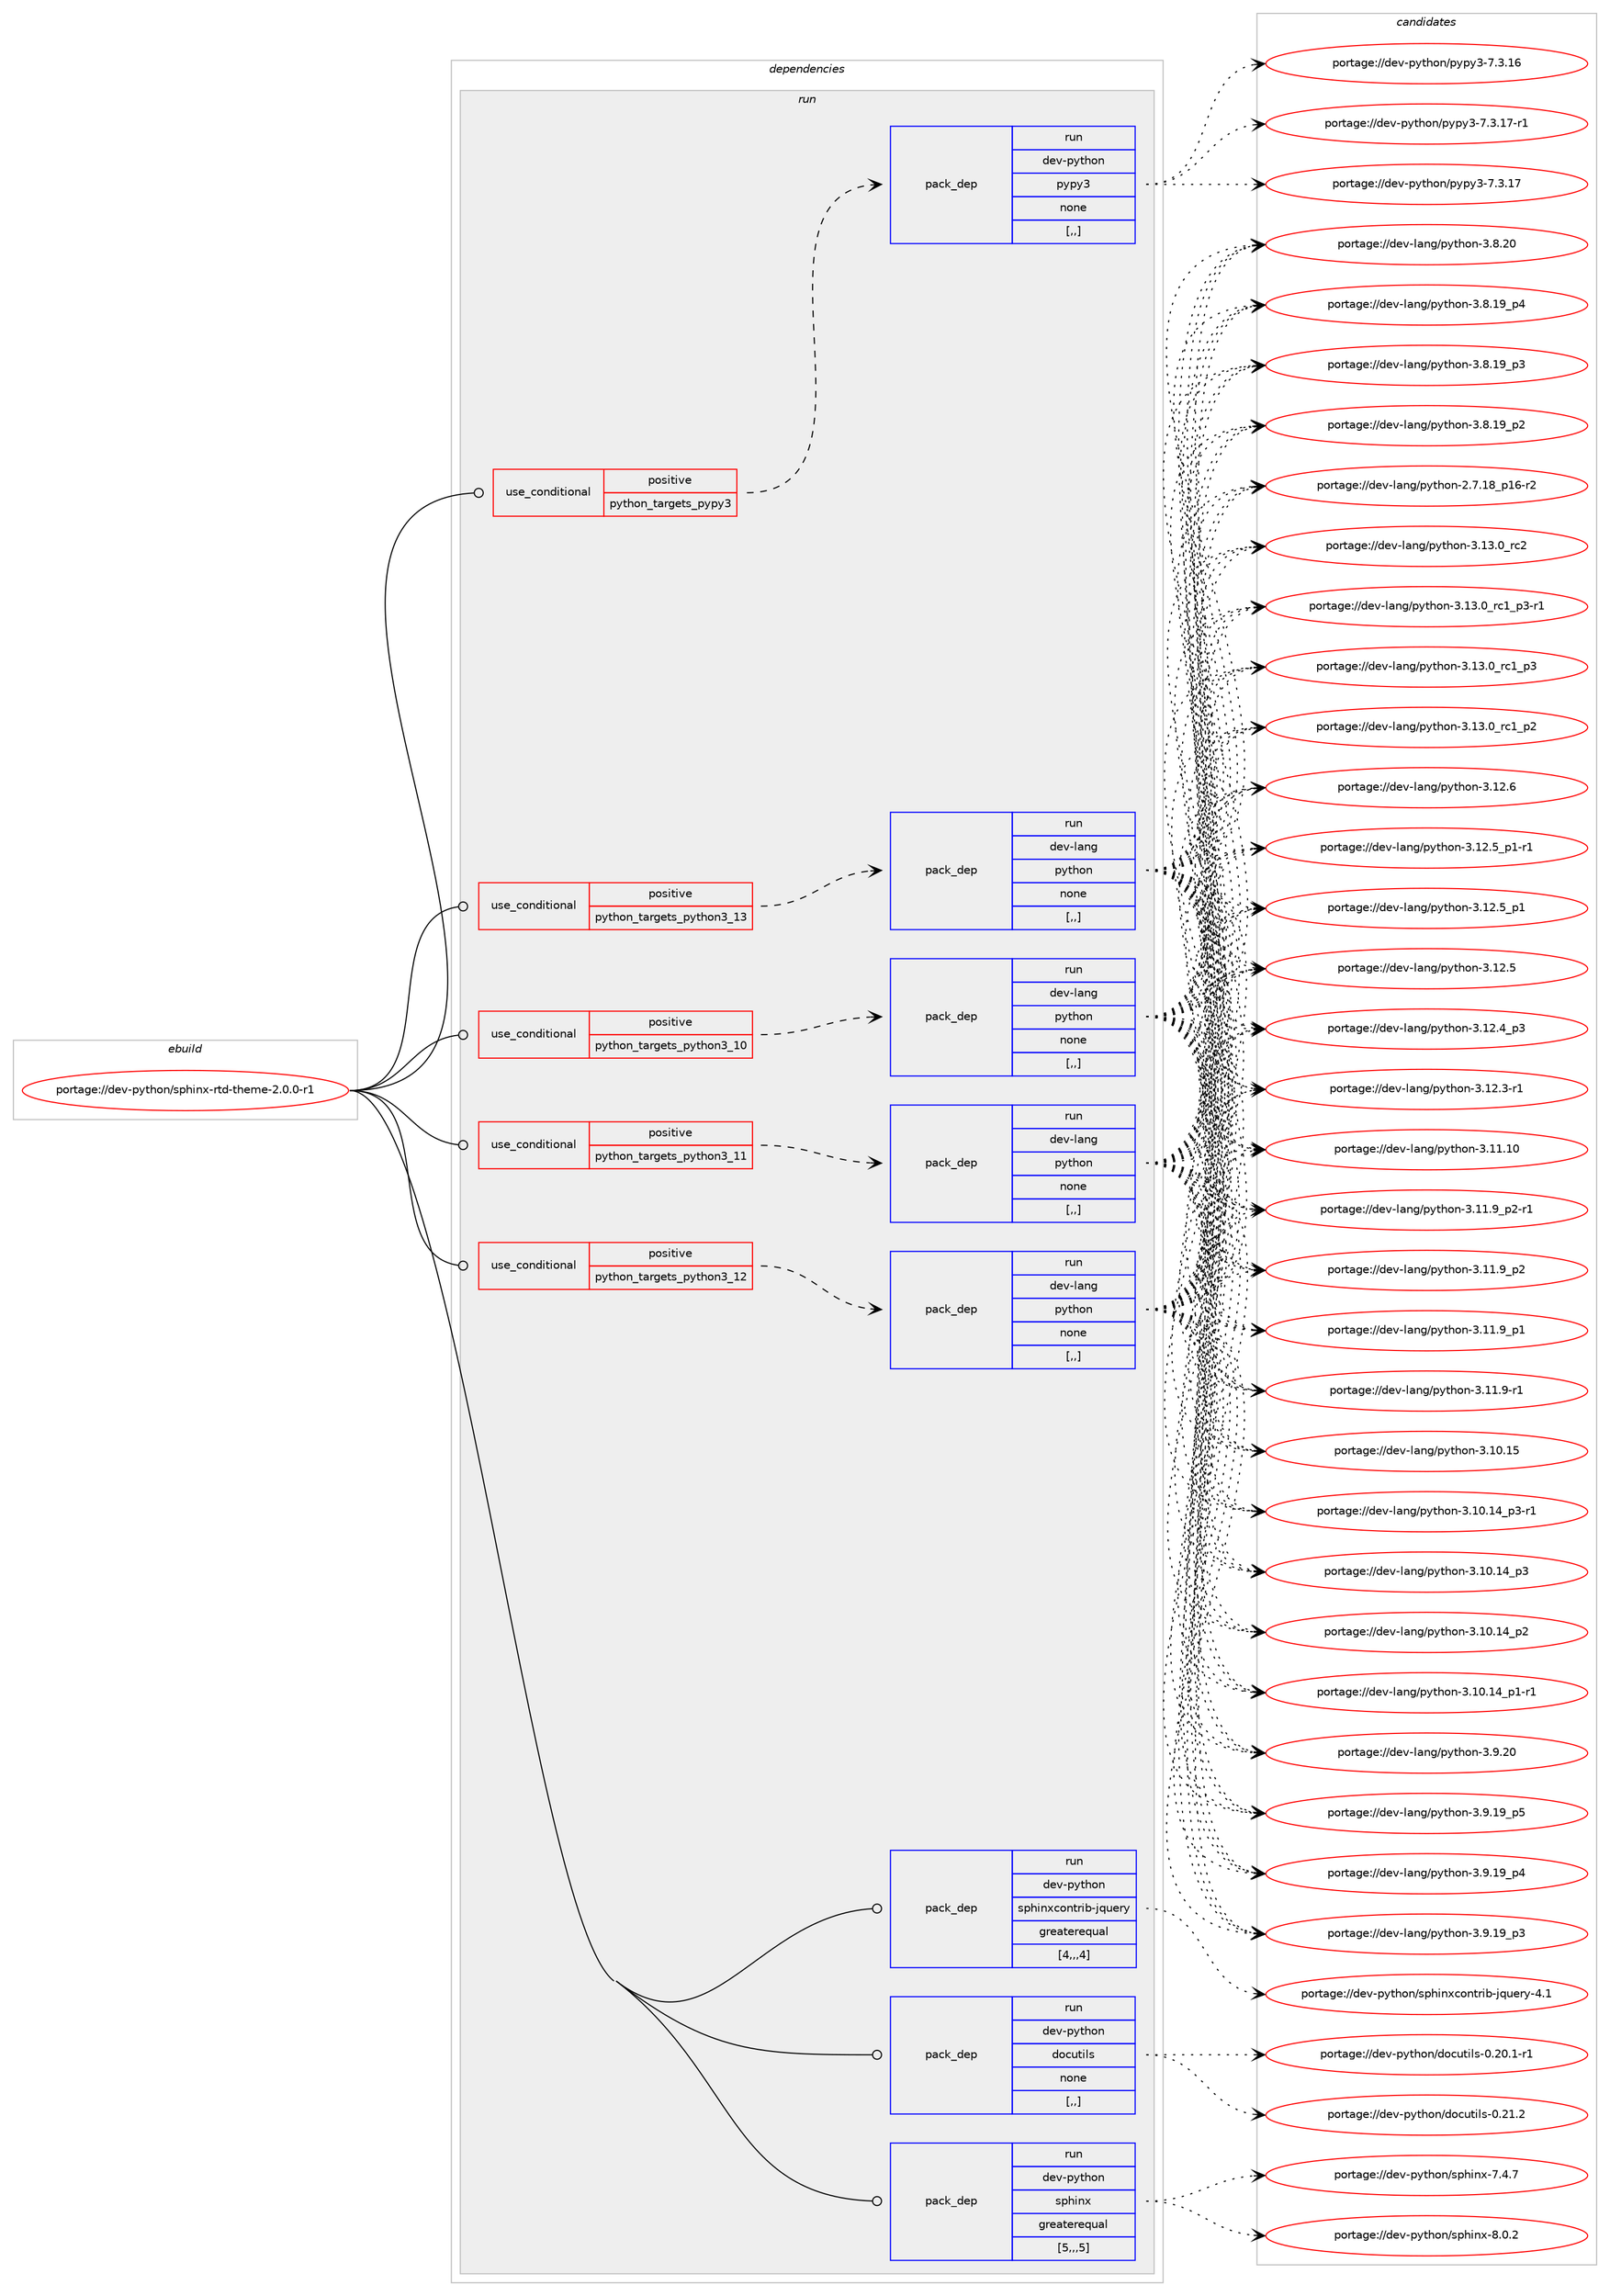 digraph prolog {

# *************
# Graph options
# *************

newrank=true;
concentrate=true;
compound=true;
graph [rankdir=LR,fontname=Helvetica,fontsize=10,ranksep=1.5];#, ranksep=2.5, nodesep=0.2];
edge  [arrowhead=vee];
node  [fontname=Helvetica,fontsize=10];

# **********
# The ebuild
# **********

subgraph cluster_leftcol {
color=gray;
label=<<i>ebuild</i>>;
id [label="portage://dev-python/sphinx-rtd-theme-2.0.0-r1", color=red, width=4, href="../dev-python/sphinx-rtd-theme-2.0.0-r1.svg"];
}

# ****************
# The dependencies
# ****************

subgraph cluster_midcol {
color=gray;
label=<<i>dependencies</i>>;
subgraph cluster_compile {
fillcolor="#eeeeee";
style=filled;
label=<<i>compile</i>>;
}
subgraph cluster_compileandrun {
fillcolor="#eeeeee";
style=filled;
label=<<i>compile and run</i>>;
}
subgraph cluster_run {
fillcolor="#eeeeee";
style=filled;
label=<<i>run</i>>;
subgraph cond170511 {
dependency659347 [label=<<TABLE BORDER="0" CELLBORDER="1" CELLSPACING="0" CELLPADDING="4"><TR><TD ROWSPAN="3" CELLPADDING="10">use_conditional</TD></TR><TR><TD>positive</TD></TR><TR><TD>python_targets_pypy3</TD></TR></TABLE>>, shape=none, color=red];
subgraph pack483974 {
dependency659348 [label=<<TABLE BORDER="0" CELLBORDER="1" CELLSPACING="0" CELLPADDING="4" WIDTH="220"><TR><TD ROWSPAN="6" CELLPADDING="30">pack_dep</TD></TR><TR><TD WIDTH="110">run</TD></TR><TR><TD>dev-python</TD></TR><TR><TD>pypy3</TD></TR><TR><TD>none</TD></TR><TR><TD>[,,]</TD></TR></TABLE>>, shape=none, color=blue];
}
dependency659347:e -> dependency659348:w [weight=20,style="dashed",arrowhead="vee"];
}
id:e -> dependency659347:w [weight=20,style="solid",arrowhead="odot"];
subgraph cond170512 {
dependency659349 [label=<<TABLE BORDER="0" CELLBORDER="1" CELLSPACING="0" CELLPADDING="4"><TR><TD ROWSPAN="3" CELLPADDING="10">use_conditional</TD></TR><TR><TD>positive</TD></TR><TR><TD>python_targets_python3_10</TD></TR></TABLE>>, shape=none, color=red];
subgraph pack483975 {
dependency659350 [label=<<TABLE BORDER="0" CELLBORDER="1" CELLSPACING="0" CELLPADDING="4" WIDTH="220"><TR><TD ROWSPAN="6" CELLPADDING="30">pack_dep</TD></TR><TR><TD WIDTH="110">run</TD></TR><TR><TD>dev-lang</TD></TR><TR><TD>python</TD></TR><TR><TD>none</TD></TR><TR><TD>[,,]</TD></TR></TABLE>>, shape=none, color=blue];
}
dependency659349:e -> dependency659350:w [weight=20,style="dashed",arrowhead="vee"];
}
id:e -> dependency659349:w [weight=20,style="solid",arrowhead="odot"];
subgraph cond170513 {
dependency659351 [label=<<TABLE BORDER="0" CELLBORDER="1" CELLSPACING="0" CELLPADDING="4"><TR><TD ROWSPAN="3" CELLPADDING="10">use_conditional</TD></TR><TR><TD>positive</TD></TR><TR><TD>python_targets_python3_11</TD></TR></TABLE>>, shape=none, color=red];
subgraph pack483976 {
dependency659352 [label=<<TABLE BORDER="0" CELLBORDER="1" CELLSPACING="0" CELLPADDING="4" WIDTH="220"><TR><TD ROWSPAN="6" CELLPADDING="30">pack_dep</TD></TR><TR><TD WIDTH="110">run</TD></TR><TR><TD>dev-lang</TD></TR><TR><TD>python</TD></TR><TR><TD>none</TD></TR><TR><TD>[,,]</TD></TR></TABLE>>, shape=none, color=blue];
}
dependency659351:e -> dependency659352:w [weight=20,style="dashed",arrowhead="vee"];
}
id:e -> dependency659351:w [weight=20,style="solid",arrowhead="odot"];
subgraph cond170514 {
dependency659353 [label=<<TABLE BORDER="0" CELLBORDER="1" CELLSPACING="0" CELLPADDING="4"><TR><TD ROWSPAN="3" CELLPADDING="10">use_conditional</TD></TR><TR><TD>positive</TD></TR><TR><TD>python_targets_python3_12</TD></TR></TABLE>>, shape=none, color=red];
subgraph pack483977 {
dependency659354 [label=<<TABLE BORDER="0" CELLBORDER="1" CELLSPACING="0" CELLPADDING="4" WIDTH="220"><TR><TD ROWSPAN="6" CELLPADDING="30">pack_dep</TD></TR><TR><TD WIDTH="110">run</TD></TR><TR><TD>dev-lang</TD></TR><TR><TD>python</TD></TR><TR><TD>none</TD></TR><TR><TD>[,,]</TD></TR></TABLE>>, shape=none, color=blue];
}
dependency659353:e -> dependency659354:w [weight=20,style="dashed",arrowhead="vee"];
}
id:e -> dependency659353:w [weight=20,style="solid",arrowhead="odot"];
subgraph cond170515 {
dependency659355 [label=<<TABLE BORDER="0" CELLBORDER="1" CELLSPACING="0" CELLPADDING="4"><TR><TD ROWSPAN="3" CELLPADDING="10">use_conditional</TD></TR><TR><TD>positive</TD></TR><TR><TD>python_targets_python3_13</TD></TR></TABLE>>, shape=none, color=red];
subgraph pack483978 {
dependency659356 [label=<<TABLE BORDER="0" CELLBORDER="1" CELLSPACING="0" CELLPADDING="4" WIDTH="220"><TR><TD ROWSPAN="6" CELLPADDING="30">pack_dep</TD></TR><TR><TD WIDTH="110">run</TD></TR><TR><TD>dev-lang</TD></TR><TR><TD>python</TD></TR><TR><TD>none</TD></TR><TR><TD>[,,]</TD></TR></TABLE>>, shape=none, color=blue];
}
dependency659355:e -> dependency659356:w [weight=20,style="dashed",arrowhead="vee"];
}
id:e -> dependency659355:w [weight=20,style="solid",arrowhead="odot"];
subgraph pack483979 {
dependency659357 [label=<<TABLE BORDER="0" CELLBORDER="1" CELLSPACING="0" CELLPADDING="4" WIDTH="220"><TR><TD ROWSPAN="6" CELLPADDING="30">pack_dep</TD></TR><TR><TD WIDTH="110">run</TD></TR><TR><TD>dev-python</TD></TR><TR><TD>docutils</TD></TR><TR><TD>none</TD></TR><TR><TD>[,,]</TD></TR></TABLE>>, shape=none, color=blue];
}
id:e -> dependency659357:w [weight=20,style="solid",arrowhead="odot"];
subgraph pack483980 {
dependency659358 [label=<<TABLE BORDER="0" CELLBORDER="1" CELLSPACING="0" CELLPADDING="4" WIDTH="220"><TR><TD ROWSPAN="6" CELLPADDING="30">pack_dep</TD></TR><TR><TD WIDTH="110">run</TD></TR><TR><TD>dev-python</TD></TR><TR><TD>sphinx</TD></TR><TR><TD>greaterequal</TD></TR><TR><TD>[5,,,5]</TD></TR></TABLE>>, shape=none, color=blue];
}
id:e -> dependency659358:w [weight=20,style="solid",arrowhead="odot"];
subgraph pack483981 {
dependency659359 [label=<<TABLE BORDER="0" CELLBORDER="1" CELLSPACING="0" CELLPADDING="4" WIDTH="220"><TR><TD ROWSPAN="6" CELLPADDING="30">pack_dep</TD></TR><TR><TD WIDTH="110">run</TD></TR><TR><TD>dev-python</TD></TR><TR><TD>sphinxcontrib-jquery</TD></TR><TR><TD>greaterequal</TD></TR><TR><TD>[4,,,4]</TD></TR></TABLE>>, shape=none, color=blue];
}
id:e -> dependency659359:w [weight=20,style="solid",arrowhead="odot"];
}
}

# **************
# The candidates
# **************

subgraph cluster_choices {
rank=same;
color=gray;
label=<<i>candidates</i>>;

subgraph choice483974 {
color=black;
nodesep=1;
choice100101118451121211161041111104711212111212151455546514649554511449 [label="portage://dev-python/pypy3-7.3.17-r1", color=red, width=4,href="../dev-python/pypy3-7.3.17-r1.svg"];
choice10010111845112121116104111110471121211121215145554651464955 [label="portage://dev-python/pypy3-7.3.17", color=red, width=4,href="../dev-python/pypy3-7.3.17.svg"];
choice10010111845112121116104111110471121211121215145554651464954 [label="portage://dev-python/pypy3-7.3.16", color=red, width=4,href="../dev-python/pypy3-7.3.16.svg"];
dependency659348:e -> choice100101118451121211161041111104711212111212151455546514649554511449:w [style=dotted,weight="100"];
dependency659348:e -> choice10010111845112121116104111110471121211121215145554651464955:w [style=dotted,weight="100"];
dependency659348:e -> choice10010111845112121116104111110471121211121215145554651464954:w [style=dotted,weight="100"];
}
subgraph choice483975 {
color=black;
nodesep=1;
choice10010111845108971101034711212111610411111045514649514648951149950 [label="portage://dev-lang/python-3.13.0_rc2", color=red, width=4,href="../dev-lang/python-3.13.0_rc2.svg"];
choice1001011184510897110103471121211161041111104551464951464895114994995112514511449 [label="portage://dev-lang/python-3.13.0_rc1_p3-r1", color=red, width=4,href="../dev-lang/python-3.13.0_rc1_p3-r1.svg"];
choice100101118451089711010347112121116104111110455146495146489511499499511251 [label="portage://dev-lang/python-3.13.0_rc1_p3", color=red, width=4,href="../dev-lang/python-3.13.0_rc1_p3.svg"];
choice100101118451089711010347112121116104111110455146495146489511499499511250 [label="portage://dev-lang/python-3.13.0_rc1_p2", color=red, width=4,href="../dev-lang/python-3.13.0_rc1_p2.svg"];
choice10010111845108971101034711212111610411111045514649504654 [label="portage://dev-lang/python-3.12.6", color=red, width=4,href="../dev-lang/python-3.12.6.svg"];
choice1001011184510897110103471121211161041111104551464950465395112494511449 [label="portage://dev-lang/python-3.12.5_p1-r1", color=red, width=4,href="../dev-lang/python-3.12.5_p1-r1.svg"];
choice100101118451089711010347112121116104111110455146495046539511249 [label="portage://dev-lang/python-3.12.5_p1", color=red, width=4,href="../dev-lang/python-3.12.5_p1.svg"];
choice10010111845108971101034711212111610411111045514649504653 [label="portage://dev-lang/python-3.12.5", color=red, width=4,href="../dev-lang/python-3.12.5.svg"];
choice100101118451089711010347112121116104111110455146495046529511251 [label="portage://dev-lang/python-3.12.4_p3", color=red, width=4,href="../dev-lang/python-3.12.4_p3.svg"];
choice100101118451089711010347112121116104111110455146495046514511449 [label="portage://dev-lang/python-3.12.3-r1", color=red, width=4,href="../dev-lang/python-3.12.3-r1.svg"];
choice1001011184510897110103471121211161041111104551464949464948 [label="portage://dev-lang/python-3.11.10", color=red, width=4,href="../dev-lang/python-3.11.10.svg"];
choice1001011184510897110103471121211161041111104551464949465795112504511449 [label="portage://dev-lang/python-3.11.9_p2-r1", color=red, width=4,href="../dev-lang/python-3.11.9_p2-r1.svg"];
choice100101118451089711010347112121116104111110455146494946579511250 [label="portage://dev-lang/python-3.11.9_p2", color=red, width=4,href="../dev-lang/python-3.11.9_p2.svg"];
choice100101118451089711010347112121116104111110455146494946579511249 [label="portage://dev-lang/python-3.11.9_p1", color=red, width=4,href="../dev-lang/python-3.11.9_p1.svg"];
choice100101118451089711010347112121116104111110455146494946574511449 [label="portage://dev-lang/python-3.11.9-r1", color=red, width=4,href="../dev-lang/python-3.11.9-r1.svg"];
choice1001011184510897110103471121211161041111104551464948464953 [label="portage://dev-lang/python-3.10.15", color=red, width=4,href="../dev-lang/python-3.10.15.svg"];
choice100101118451089711010347112121116104111110455146494846495295112514511449 [label="portage://dev-lang/python-3.10.14_p3-r1", color=red, width=4,href="../dev-lang/python-3.10.14_p3-r1.svg"];
choice10010111845108971101034711212111610411111045514649484649529511251 [label="portage://dev-lang/python-3.10.14_p3", color=red, width=4,href="../dev-lang/python-3.10.14_p3.svg"];
choice10010111845108971101034711212111610411111045514649484649529511250 [label="portage://dev-lang/python-3.10.14_p2", color=red, width=4,href="../dev-lang/python-3.10.14_p2.svg"];
choice100101118451089711010347112121116104111110455146494846495295112494511449 [label="portage://dev-lang/python-3.10.14_p1-r1", color=red, width=4,href="../dev-lang/python-3.10.14_p1-r1.svg"];
choice10010111845108971101034711212111610411111045514657465048 [label="portage://dev-lang/python-3.9.20", color=red, width=4,href="../dev-lang/python-3.9.20.svg"];
choice100101118451089711010347112121116104111110455146574649579511253 [label="portage://dev-lang/python-3.9.19_p5", color=red, width=4,href="../dev-lang/python-3.9.19_p5.svg"];
choice100101118451089711010347112121116104111110455146574649579511252 [label="portage://dev-lang/python-3.9.19_p4", color=red, width=4,href="../dev-lang/python-3.9.19_p4.svg"];
choice100101118451089711010347112121116104111110455146574649579511251 [label="portage://dev-lang/python-3.9.19_p3", color=red, width=4,href="../dev-lang/python-3.9.19_p3.svg"];
choice10010111845108971101034711212111610411111045514656465048 [label="portage://dev-lang/python-3.8.20", color=red, width=4,href="../dev-lang/python-3.8.20.svg"];
choice100101118451089711010347112121116104111110455146564649579511252 [label="portage://dev-lang/python-3.8.19_p4", color=red, width=4,href="../dev-lang/python-3.8.19_p4.svg"];
choice100101118451089711010347112121116104111110455146564649579511251 [label="portage://dev-lang/python-3.8.19_p3", color=red, width=4,href="../dev-lang/python-3.8.19_p3.svg"];
choice100101118451089711010347112121116104111110455146564649579511250 [label="portage://dev-lang/python-3.8.19_p2", color=red, width=4,href="../dev-lang/python-3.8.19_p2.svg"];
choice100101118451089711010347112121116104111110455046554649569511249544511450 [label="portage://dev-lang/python-2.7.18_p16-r2", color=red, width=4,href="../dev-lang/python-2.7.18_p16-r2.svg"];
dependency659350:e -> choice10010111845108971101034711212111610411111045514649514648951149950:w [style=dotted,weight="100"];
dependency659350:e -> choice1001011184510897110103471121211161041111104551464951464895114994995112514511449:w [style=dotted,weight="100"];
dependency659350:e -> choice100101118451089711010347112121116104111110455146495146489511499499511251:w [style=dotted,weight="100"];
dependency659350:e -> choice100101118451089711010347112121116104111110455146495146489511499499511250:w [style=dotted,weight="100"];
dependency659350:e -> choice10010111845108971101034711212111610411111045514649504654:w [style=dotted,weight="100"];
dependency659350:e -> choice1001011184510897110103471121211161041111104551464950465395112494511449:w [style=dotted,weight="100"];
dependency659350:e -> choice100101118451089711010347112121116104111110455146495046539511249:w [style=dotted,weight="100"];
dependency659350:e -> choice10010111845108971101034711212111610411111045514649504653:w [style=dotted,weight="100"];
dependency659350:e -> choice100101118451089711010347112121116104111110455146495046529511251:w [style=dotted,weight="100"];
dependency659350:e -> choice100101118451089711010347112121116104111110455146495046514511449:w [style=dotted,weight="100"];
dependency659350:e -> choice1001011184510897110103471121211161041111104551464949464948:w [style=dotted,weight="100"];
dependency659350:e -> choice1001011184510897110103471121211161041111104551464949465795112504511449:w [style=dotted,weight="100"];
dependency659350:e -> choice100101118451089711010347112121116104111110455146494946579511250:w [style=dotted,weight="100"];
dependency659350:e -> choice100101118451089711010347112121116104111110455146494946579511249:w [style=dotted,weight="100"];
dependency659350:e -> choice100101118451089711010347112121116104111110455146494946574511449:w [style=dotted,weight="100"];
dependency659350:e -> choice1001011184510897110103471121211161041111104551464948464953:w [style=dotted,weight="100"];
dependency659350:e -> choice100101118451089711010347112121116104111110455146494846495295112514511449:w [style=dotted,weight="100"];
dependency659350:e -> choice10010111845108971101034711212111610411111045514649484649529511251:w [style=dotted,weight="100"];
dependency659350:e -> choice10010111845108971101034711212111610411111045514649484649529511250:w [style=dotted,weight="100"];
dependency659350:e -> choice100101118451089711010347112121116104111110455146494846495295112494511449:w [style=dotted,weight="100"];
dependency659350:e -> choice10010111845108971101034711212111610411111045514657465048:w [style=dotted,weight="100"];
dependency659350:e -> choice100101118451089711010347112121116104111110455146574649579511253:w [style=dotted,weight="100"];
dependency659350:e -> choice100101118451089711010347112121116104111110455146574649579511252:w [style=dotted,weight="100"];
dependency659350:e -> choice100101118451089711010347112121116104111110455146574649579511251:w [style=dotted,weight="100"];
dependency659350:e -> choice10010111845108971101034711212111610411111045514656465048:w [style=dotted,weight="100"];
dependency659350:e -> choice100101118451089711010347112121116104111110455146564649579511252:w [style=dotted,weight="100"];
dependency659350:e -> choice100101118451089711010347112121116104111110455146564649579511251:w [style=dotted,weight="100"];
dependency659350:e -> choice100101118451089711010347112121116104111110455146564649579511250:w [style=dotted,weight="100"];
dependency659350:e -> choice100101118451089711010347112121116104111110455046554649569511249544511450:w [style=dotted,weight="100"];
}
subgraph choice483976 {
color=black;
nodesep=1;
choice10010111845108971101034711212111610411111045514649514648951149950 [label="portage://dev-lang/python-3.13.0_rc2", color=red, width=4,href="../dev-lang/python-3.13.0_rc2.svg"];
choice1001011184510897110103471121211161041111104551464951464895114994995112514511449 [label="portage://dev-lang/python-3.13.0_rc1_p3-r1", color=red, width=4,href="../dev-lang/python-3.13.0_rc1_p3-r1.svg"];
choice100101118451089711010347112121116104111110455146495146489511499499511251 [label="portage://dev-lang/python-3.13.0_rc1_p3", color=red, width=4,href="../dev-lang/python-3.13.0_rc1_p3.svg"];
choice100101118451089711010347112121116104111110455146495146489511499499511250 [label="portage://dev-lang/python-3.13.0_rc1_p2", color=red, width=4,href="../dev-lang/python-3.13.0_rc1_p2.svg"];
choice10010111845108971101034711212111610411111045514649504654 [label="portage://dev-lang/python-3.12.6", color=red, width=4,href="../dev-lang/python-3.12.6.svg"];
choice1001011184510897110103471121211161041111104551464950465395112494511449 [label="portage://dev-lang/python-3.12.5_p1-r1", color=red, width=4,href="../dev-lang/python-3.12.5_p1-r1.svg"];
choice100101118451089711010347112121116104111110455146495046539511249 [label="portage://dev-lang/python-3.12.5_p1", color=red, width=4,href="../dev-lang/python-3.12.5_p1.svg"];
choice10010111845108971101034711212111610411111045514649504653 [label="portage://dev-lang/python-3.12.5", color=red, width=4,href="../dev-lang/python-3.12.5.svg"];
choice100101118451089711010347112121116104111110455146495046529511251 [label="portage://dev-lang/python-3.12.4_p3", color=red, width=4,href="../dev-lang/python-3.12.4_p3.svg"];
choice100101118451089711010347112121116104111110455146495046514511449 [label="portage://dev-lang/python-3.12.3-r1", color=red, width=4,href="../dev-lang/python-3.12.3-r1.svg"];
choice1001011184510897110103471121211161041111104551464949464948 [label="portage://dev-lang/python-3.11.10", color=red, width=4,href="../dev-lang/python-3.11.10.svg"];
choice1001011184510897110103471121211161041111104551464949465795112504511449 [label="portage://dev-lang/python-3.11.9_p2-r1", color=red, width=4,href="../dev-lang/python-3.11.9_p2-r1.svg"];
choice100101118451089711010347112121116104111110455146494946579511250 [label="portage://dev-lang/python-3.11.9_p2", color=red, width=4,href="../dev-lang/python-3.11.9_p2.svg"];
choice100101118451089711010347112121116104111110455146494946579511249 [label="portage://dev-lang/python-3.11.9_p1", color=red, width=4,href="../dev-lang/python-3.11.9_p1.svg"];
choice100101118451089711010347112121116104111110455146494946574511449 [label="portage://dev-lang/python-3.11.9-r1", color=red, width=4,href="../dev-lang/python-3.11.9-r1.svg"];
choice1001011184510897110103471121211161041111104551464948464953 [label="portage://dev-lang/python-3.10.15", color=red, width=4,href="../dev-lang/python-3.10.15.svg"];
choice100101118451089711010347112121116104111110455146494846495295112514511449 [label="portage://dev-lang/python-3.10.14_p3-r1", color=red, width=4,href="../dev-lang/python-3.10.14_p3-r1.svg"];
choice10010111845108971101034711212111610411111045514649484649529511251 [label="portage://dev-lang/python-3.10.14_p3", color=red, width=4,href="../dev-lang/python-3.10.14_p3.svg"];
choice10010111845108971101034711212111610411111045514649484649529511250 [label="portage://dev-lang/python-3.10.14_p2", color=red, width=4,href="../dev-lang/python-3.10.14_p2.svg"];
choice100101118451089711010347112121116104111110455146494846495295112494511449 [label="portage://dev-lang/python-3.10.14_p1-r1", color=red, width=4,href="../dev-lang/python-3.10.14_p1-r1.svg"];
choice10010111845108971101034711212111610411111045514657465048 [label="portage://dev-lang/python-3.9.20", color=red, width=4,href="../dev-lang/python-3.9.20.svg"];
choice100101118451089711010347112121116104111110455146574649579511253 [label="portage://dev-lang/python-3.9.19_p5", color=red, width=4,href="../dev-lang/python-3.9.19_p5.svg"];
choice100101118451089711010347112121116104111110455146574649579511252 [label="portage://dev-lang/python-3.9.19_p4", color=red, width=4,href="../dev-lang/python-3.9.19_p4.svg"];
choice100101118451089711010347112121116104111110455146574649579511251 [label="portage://dev-lang/python-3.9.19_p3", color=red, width=4,href="../dev-lang/python-3.9.19_p3.svg"];
choice10010111845108971101034711212111610411111045514656465048 [label="portage://dev-lang/python-3.8.20", color=red, width=4,href="../dev-lang/python-3.8.20.svg"];
choice100101118451089711010347112121116104111110455146564649579511252 [label="portage://dev-lang/python-3.8.19_p4", color=red, width=4,href="../dev-lang/python-3.8.19_p4.svg"];
choice100101118451089711010347112121116104111110455146564649579511251 [label="portage://dev-lang/python-3.8.19_p3", color=red, width=4,href="../dev-lang/python-3.8.19_p3.svg"];
choice100101118451089711010347112121116104111110455146564649579511250 [label="portage://dev-lang/python-3.8.19_p2", color=red, width=4,href="../dev-lang/python-3.8.19_p2.svg"];
choice100101118451089711010347112121116104111110455046554649569511249544511450 [label="portage://dev-lang/python-2.7.18_p16-r2", color=red, width=4,href="../dev-lang/python-2.7.18_p16-r2.svg"];
dependency659352:e -> choice10010111845108971101034711212111610411111045514649514648951149950:w [style=dotted,weight="100"];
dependency659352:e -> choice1001011184510897110103471121211161041111104551464951464895114994995112514511449:w [style=dotted,weight="100"];
dependency659352:e -> choice100101118451089711010347112121116104111110455146495146489511499499511251:w [style=dotted,weight="100"];
dependency659352:e -> choice100101118451089711010347112121116104111110455146495146489511499499511250:w [style=dotted,weight="100"];
dependency659352:e -> choice10010111845108971101034711212111610411111045514649504654:w [style=dotted,weight="100"];
dependency659352:e -> choice1001011184510897110103471121211161041111104551464950465395112494511449:w [style=dotted,weight="100"];
dependency659352:e -> choice100101118451089711010347112121116104111110455146495046539511249:w [style=dotted,weight="100"];
dependency659352:e -> choice10010111845108971101034711212111610411111045514649504653:w [style=dotted,weight="100"];
dependency659352:e -> choice100101118451089711010347112121116104111110455146495046529511251:w [style=dotted,weight="100"];
dependency659352:e -> choice100101118451089711010347112121116104111110455146495046514511449:w [style=dotted,weight="100"];
dependency659352:e -> choice1001011184510897110103471121211161041111104551464949464948:w [style=dotted,weight="100"];
dependency659352:e -> choice1001011184510897110103471121211161041111104551464949465795112504511449:w [style=dotted,weight="100"];
dependency659352:e -> choice100101118451089711010347112121116104111110455146494946579511250:w [style=dotted,weight="100"];
dependency659352:e -> choice100101118451089711010347112121116104111110455146494946579511249:w [style=dotted,weight="100"];
dependency659352:e -> choice100101118451089711010347112121116104111110455146494946574511449:w [style=dotted,weight="100"];
dependency659352:e -> choice1001011184510897110103471121211161041111104551464948464953:w [style=dotted,weight="100"];
dependency659352:e -> choice100101118451089711010347112121116104111110455146494846495295112514511449:w [style=dotted,weight="100"];
dependency659352:e -> choice10010111845108971101034711212111610411111045514649484649529511251:w [style=dotted,weight="100"];
dependency659352:e -> choice10010111845108971101034711212111610411111045514649484649529511250:w [style=dotted,weight="100"];
dependency659352:e -> choice100101118451089711010347112121116104111110455146494846495295112494511449:w [style=dotted,weight="100"];
dependency659352:e -> choice10010111845108971101034711212111610411111045514657465048:w [style=dotted,weight="100"];
dependency659352:e -> choice100101118451089711010347112121116104111110455146574649579511253:w [style=dotted,weight="100"];
dependency659352:e -> choice100101118451089711010347112121116104111110455146574649579511252:w [style=dotted,weight="100"];
dependency659352:e -> choice100101118451089711010347112121116104111110455146574649579511251:w [style=dotted,weight="100"];
dependency659352:e -> choice10010111845108971101034711212111610411111045514656465048:w [style=dotted,weight="100"];
dependency659352:e -> choice100101118451089711010347112121116104111110455146564649579511252:w [style=dotted,weight="100"];
dependency659352:e -> choice100101118451089711010347112121116104111110455146564649579511251:w [style=dotted,weight="100"];
dependency659352:e -> choice100101118451089711010347112121116104111110455146564649579511250:w [style=dotted,weight="100"];
dependency659352:e -> choice100101118451089711010347112121116104111110455046554649569511249544511450:w [style=dotted,weight="100"];
}
subgraph choice483977 {
color=black;
nodesep=1;
choice10010111845108971101034711212111610411111045514649514648951149950 [label="portage://dev-lang/python-3.13.0_rc2", color=red, width=4,href="../dev-lang/python-3.13.0_rc2.svg"];
choice1001011184510897110103471121211161041111104551464951464895114994995112514511449 [label="portage://dev-lang/python-3.13.0_rc1_p3-r1", color=red, width=4,href="../dev-lang/python-3.13.0_rc1_p3-r1.svg"];
choice100101118451089711010347112121116104111110455146495146489511499499511251 [label="portage://dev-lang/python-3.13.0_rc1_p3", color=red, width=4,href="../dev-lang/python-3.13.0_rc1_p3.svg"];
choice100101118451089711010347112121116104111110455146495146489511499499511250 [label="portage://dev-lang/python-3.13.0_rc1_p2", color=red, width=4,href="../dev-lang/python-3.13.0_rc1_p2.svg"];
choice10010111845108971101034711212111610411111045514649504654 [label="portage://dev-lang/python-3.12.6", color=red, width=4,href="../dev-lang/python-3.12.6.svg"];
choice1001011184510897110103471121211161041111104551464950465395112494511449 [label="portage://dev-lang/python-3.12.5_p1-r1", color=red, width=4,href="../dev-lang/python-3.12.5_p1-r1.svg"];
choice100101118451089711010347112121116104111110455146495046539511249 [label="portage://dev-lang/python-3.12.5_p1", color=red, width=4,href="../dev-lang/python-3.12.5_p1.svg"];
choice10010111845108971101034711212111610411111045514649504653 [label="portage://dev-lang/python-3.12.5", color=red, width=4,href="../dev-lang/python-3.12.5.svg"];
choice100101118451089711010347112121116104111110455146495046529511251 [label="portage://dev-lang/python-3.12.4_p3", color=red, width=4,href="../dev-lang/python-3.12.4_p3.svg"];
choice100101118451089711010347112121116104111110455146495046514511449 [label="portage://dev-lang/python-3.12.3-r1", color=red, width=4,href="../dev-lang/python-3.12.3-r1.svg"];
choice1001011184510897110103471121211161041111104551464949464948 [label="portage://dev-lang/python-3.11.10", color=red, width=4,href="../dev-lang/python-3.11.10.svg"];
choice1001011184510897110103471121211161041111104551464949465795112504511449 [label="portage://dev-lang/python-3.11.9_p2-r1", color=red, width=4,href="../dev-lang/python-3.11.9_p2-r1.svg"];
choice100101118451089711010347112121116104111110455146494946579511250 [label="portage://dev-lang/python-3.11.9_p2", color=red, width=4,href="../dev-lang/python-3.11.9_p2.svg"];
choice100101118451089711010347112121116104111110455146494946579511249 [label="portage://dev-lang/python-3.11.9_p1", color=red, width=4,href="../dev-lang/python-3.11.9_p1.svg"];
choice100101118451089711010347112121116104111110455146494946574511449 [label="portage://dev-lang/python-3.11.9-r1", color=red, width=4,href="../dev-lang/python-3.11.9-r1.svg"];
choice1001011184510897110103471121211161041111104551464948464953 [label="portage://dev-lang/python-3.10.15", color=red, width=4,href="../dev-lang/python-3.10.15.svg"];
choice100101118451089711010347112121116104111110455146494846495295112514511449 [label="portage://dev-lang/python-3.10.14_p3-r1", color=red, width=4,href="../dev-lang/python-3.10.14_p3-r1.svg"];
choice10010111845108971101034711212111610411111045514649484649529511251 [label="portage://dev-lang/python-3.10.14_p3", color=red, width=4,href="../dev-lang/python-3.10.14_p3.svg"];
choice10010111845108971101034711212111610411111045514649484649529511250 [label="portage://dev-lang/python-3.10.14_p2", color=red, width=4,href="../dev-lang/python-3.10.14_p2.svg"];
choice100101118451089711010347112121116104111110455146494846495295112494511449 [label="portage://dev-lang/python-3.10.14_p1-r1", color=red, width=4,href="../dev-lang/python-3.10.14_p1-r1.svg"];
choice10010111845108971101034711212111610411111045514657465048 [label="portage://dev-lang/python-3.9.20", color=red, width=4,href="../dev-lang/python-3.9.20.svg"];
choice100101118451089711010347112121116104111110455146574649579511253 [label="portage://dev-lang/python-3.9.19_p5", color=red, width=4,href="../dev-lang/python-3.9.19_p5.svg"];
choice100101118451089711010347112121116104111110455146574649579511252 [label="portage://dev-lang/python-3.9.19_p4", color=red, width=4,href="../dev-lang/python-3.9.19_p4.svg"];
choice100101118451089711010347112121116104111110455146574649579511251 [label="portage://dev-lang/python-3.9.19_p3", color=red, width=4,href="../dev-lang/python-3.9.19_p3.svg"];
choice10010111845108971101034711212111610411111045514656465048 [label="portage://dev-lang/python-3.8.20", color=red, width=4,href="../dev-lang/python-3.8.20.svg"];
choice100101118451089711010347112121116104111110455146564649579511252 [label="portage://dev-lang/python-3.8.19_p4", color=red, width=4,href="../dev-lang/python-3.8.19_p4.svg"];
choice100101118451089711010347112121116104111110455146564649579511251 [label="portage://dev-lang/python-3.8.19_p3", color=red, width=4,href="../dev-lang/python-3.8.19_p3.svg"];
choice100101118451089711010347112121116104111110455146564649579511250 [label="portage://dev-lang/python-3.8.19_p2", color=red, width=4,href="../dev-lang/python-3.8.19_p2.svg"];
choice100101118451089711010347112121116104111110455046554649569511249544511450 [label="portage://dev-lang/python-2.7.18_p16-r2", color=red, width=4,href="../dev-lang/python-2.7.18_p16-r2.svg"];
dependency659354:e -> choice10010111845108971101034711212111610411111045514649514648951149950:w [style=dotted,weight="100"];
dependency659354:e -> choice1001011184510897110103471121211161041111104551464951464895114994995112514511449:w [style=dotted,weight="100"];
dependency659354:e -> choice100101118451089711010347112121116104111110455146495146489511499499511251:w [style=dotted,weight="100"];
dependency659354:e -> choice100101118451089711010347112121116104111110455146495146489511499499511250:w [style=dotted,weight="100"];
dependency659354:e -> choice10010111845108971101034711212111610411111045514649504654:w [style=dotted,weight="100"];
dependency659354:e -> choice1001011184510897110103471121211161041111104551464950465395112494511449:w [style=dotted,weight="100"];
dependency659354:e -> choice100101118451089711010347112121116104111110455146495046539511249:w [style=dotted,weight="100"];
dependency659354:e -> choice10010111845108971101034711212111610411111045514649504653:w [style=dotted,weight="100"];
dependency659354:e -> choice100101118451089711010347112121116104111110455146495046529511251:w [style=dotted,weight="100"];
dependency659354:e -> choice100101118451089711010347112121116104111110455146495046514511449:w [style=dotted,weight="100"];
dependency659354:e -> choice1001011184510897110103471121211161041111104551464949464948:w [style=dotted,weight="100"];
dependency659354:e -> choice1001011184510897110103471121211161041111104551464949465795112504511449:w [style=dotted,weight="100"];
dependency659354:e -> choice100101118451089711010347112121116104111110455146494946579511250:w [style=dotted,weight="100"];
dependency659354:e -> choice100101118451089711010347112121116104111110455146494946579511249:w [style=dotted,weight="100"];
dependency659354:e -> choice100101118451089711010347112121116104111110455146494946574511449:w [style=dotted,weight="100"];
dependency659354:e -> choice1001011184510897110103471121211161041111104551464948464953:w [style=dotted,weight="100"];
dependency659354:e -> choice100101118451089711010347112121116104111110455146494846495295112514511449:w [style=dotted,weight="100"];
dependency659354:e -> choice10010111845108971101034711212111610411111045514649484649529511251:w [style=dotted,weight="100"];
dependency659354:e -> choice10010111845108971101034711212111610411111045514649484649529511250:w [style=dotted,weight="100"];
dependency659354:e -> choice100101118451089711010347112121116104111110455146494846495295112494511449:w [style=dotted,weight="100"];
dependency659354:e -> choice10010111845108971101034711212111610411111045514657465048:w [style=dotted,weight="100"];
dependency659354:e -> choice100101118451089711010347112121116104111110455146574649579511253:w [style=dotted,weight="100"];
dependency659354:e -> choice100101118451089711010347112121116104111110455146574649579511252:w [style=dotted,weight="100"];
dependency659354:e -> choice100101118451089711010347112121116104111110455146574649579511251:w [style=dotted,weight="100"];
dependency659354:e -> choice10010111845108971101034711212111610411111045514656465048:w [style=dotted,weight="100"];
dependency659354:e -> choice100101118451089711010347112121116104111110455146564649579511252:w [style=dotted,weight="100"];
dependency659354:e -> choice100101118451089711010347112121116104111110455146564649579511251:w [style=dotted,weight="100"];
dependency659354:e -> choice100101118451089711010347112121116104111110455146564649579511250:w [style=dotted,weight="100"];
dependency659354:e -> choice100101118451089711010347112121116104111110455046554649569511249544511450:w [style=dotted,weight="100"];
}
subgraph choice483978 {
color=black;
nodesep=1;
choice10010111845108971101034711212111610411111045514649514648951149950 [label="portage://dev-lang/python-3.13.0_rc2", color=red, width=4,href="../dev-lang/python-3.13.0_rc2.svg"];
choice1001011184510897110103471121211161041111104551464951464895114994995112514511449 [label="portage://dev-lang/python-3.13.0_rc1_p3-r1", color=red, width=4,href="../dev-lang/python-3.13.0_rc1_p3-r1.svg"];
choice100101118451089711010347112121116104111110455146495146489511499499511251 [label="portage://dev-lang/python-3.13.0_rc1_p3", color=red, width=4,href="../dev-lang/python-3.13.0_rc1_p3.svg"];
choice100101118451089711010347112121116104111110455146495146489511499499511250 [label="portage://dev-lang/python-3.13.0_rc1_p2", color=red, width=4,href="../dev-lang/python-3.13.0_rc1_p2.svg"];
choice10010111845108971101034711212111610411111045514649504654 [label="portage://dev-lang/python-3.12.6", color=red, width=4,href="../dev-lang/python-3.12.6.svg"];
choice1001011184510897110103471121211161041111104551464950465395112494511449 [label="portage://dev-lang/python-3.12.5_p1-r1", color=red, width=4,href="../dev-lang/python-3.12.5_p1-r1.svg"];
choice100101118451089711010347112121116104111110455146495046539511249 [label="portage://dev-lang/python-3.12.5_p1", color=red, width=4,href="../dev-lang/python-3.12.5_p1.svg"];
choice10010111845108971101034711212111610411111045514649504653 [label="portage://dev-lang/python-3.12.5", color=red, width=4,href="../dev-lang/python-3.12.5.svg"];
choice100101118451089711010347112121116104111110455146495046529511251 [label="portage://dev-lang/python-3.12.4_p3", color=red, width=4,href="../dev-lang/python-3.12.4_p3.svg"];
choice100101118451089711010347112121116104111110455146495046514511449 [label="portage://dev-lang/python-3.12.3-r1", color=red, width=4,href="../dev-lang/python-3.12.3-r1.svg"];
choice1001011184510897110103471121211161041111104551464949464948 [label="portage://dev-lang/python-3.11.10", color=red, width=4,href="../dev-lang/python-3.11.10.svg"];
choice1001011184510897110103471121211161041111104551464949465795112504511449 [label="portage://dev-lang/python-3.11.9_p2-r1", color=red, width=4,href="../dev-lang/python-3.11.9_p2-r1.svg"];
choice100101118451089711010347112121116104111110455146494946579511250 [label="portage://dev-lang/python-3.11.9_p2", color=red, width=4,href="../dev-lang/python-3.11.9_p2.svg"];
choice100101118451089711010347112121116104111110455146494946579511249 [label="portage://dev-lang/python-3.11.9_p1", color=red, width=4,href="../dev-lang/python-3.11.9_p1.svg"];
choice100101118451089711010347112121116104111110455146494946574511449 [label="portage://dev-lang/python-3.11.9-r1", color=red, width=4,href="../dev-lang/python-3.11.9-r1.svg"];
choice1001011184510897110103471121211161041111104551464948464953 [label="portage://dev-lang/python-3.10.15", color=red, width=4,href="../dev-lang/python-3.10.15.svg"];
choice100101118451089711010347112121116104111110455146494846495295112514511449 [label="portage://dev-lang/python-3.10.14_p3-r1", color=red, width=4,href="../dev-lang/python-3.10.14_p3-r1.svg"];
choice10010111845108971101034711212111610411111045514649484649529511251 [label="portage://dev-lang/python-3.10.14_p3", color=red, width=4,href="../dev-lang/python-3.10.14_p3.svg"];
choice10010111845108971101034711212111610411111045514649484649529511250 [label="portage://dev-lang/python-3.10.14_p2", color=red, width=4,href="../dev-lang/python-3.10.14_p2.svg"];
choice100101118451089711010347112121116104111110455146494846495295112494511449 [label="portage://dev-lang/python-3.10.14_p1-r1", color=red, width=4,href="../dev-lang/python-3.10.14_p1-r1.svg"];
choice10010111845108971101034711212111610411111045514657465048 [label="portage://dev-lang/python-3.9.20", color=red, width=4,href="../dev-lang/python-3.9.20.svg"];
choice100101118451089711010347112121116104111110455146574649579511253 [label="portage://dev-lang/python-3.9.19_p5", color=red, width=4,href="../dev-lang/python-3.9.19_p5.svg"];
choice100101118451089711010347112121116104111110455146574649579511252 [label="portage://dev-lang/python-3.9.19_p4", color=red, width=4,href="../dev-lang/python-3.9.19_p4.svg"];
choice100101118451089711010347112121116104111110455146574649579511251 [label="portage://dev-lang/python-3.9.19_p3", color=red, width=4,href="../dev-lang/python-3.9.19_p3.svg"];
choice10010111845108971101034711212111610411111045514656465048 [label="portage://dev-lang/python-3.8.20", color=red, width=4,href="../dev-lang/python-3.8.20.svg"];
choice100101118451089711010347112121116104111110455146564649579511252 [label="portage://dev-lang/python-3.8.19_p4", color=red, width=4,href="../dev-lang/python-3.8.19_p4.svg"];
choice100101118451089711010347112121116104111110455146564649579511251 [label="portage://dev-lang/python-3.8.19_p3", color=red, width=4,href="../dev-lang/python-3.8.19_p3.svg"];
choice100101118451089711010347112121116104111110455146564649579511250 [label="portage://dev-lang/python-3.8.19_p2", color=red, width=4,href="../dev-lang/python-3.8.19_p2.svg"];
choice100101118451089711010347112121116104111110455046554649569511249544511450 [label="portage://dev-lang/python-2.7.18_p16-r2", color=red, width=4,href="../dev-lang/python-2.7.18_p16-r2.svg"];
dependency659356:e -> choice10010111845108971101034711212111610411111045514649514648951149950:w [style=dotted,weight="100"];
dependency659356:e -> choice1001011184510897110103471121211161041111104551464951464895114994995112514511449:w [style=dotted,weight="100"];
dependency659356:e -> choice100101118451089711010347112121116104111110455146495146489511499499511251:w [style=dotted,weight="100"];
dependency659356:e -> choice100101118451089711010347112121116104111110455146495146489511499499511250:w [style=dotted,weight="100"];
dependency659356:e -> choice10010111845108971101034711212111610411111045514649504654:w [style=dotted,weight="100"];
dependency659356:e -> choice1001011184510897110103471121211161041111104551464950465395112494511449:w [style=dotted,weight="100"];
dependency659356:e -> choice100101118451089711010347112121116104111110455146495046539511249:w [style=dotted,weight="100"];
dependency659356:e -> choice10010111845108971101034711212111610411111045514649504653:w [style=dotted,weight="100"];
dependency659356:e -> choice100101118451089711010347112121116104111110455146495046529511251:w [style=dotted,weight="100"];
dependency659356:e -> choice100101118451089711010347112121116104111110455146495046514511449:w [style=dotted,weight="100"];
dependency659356:e -> choice1001011184510897110103471121211161041111104551464949464948:w [style=dotted,weight="100"];
dependency659356:e -> choice1001011184510897110103471121211161041111104551464949465795112504511449:w [style=dotted,weight="100"];
dependency659356:e -> choice100101118451089711010347112121116104111110455146494946579511250:w [style=dotted,weight="100"];
dependency659356:e -> choice100101118451089711010347112121116104111110455146494946579511249:w [style=dotted,weight="100"];
dependency659356:e -> choice100101118451089711010347112121116104111110455146494946574511449:w [style=dotted,weight="100"];
dependency659356:e -> choice1001011184510897110103471121211161041111104551464948464953:w [style=dotted,weight="100"];
dependency659356:e -> choice100101118451089711010347112121116104111110455146494846495295112514511449:w [style=dotted,weight="100"];
dependency659356:e -> choice10010111845108971101034711212111610411111045514649484649529511251:w [style=dotted,weight="100"];
dependency659356:e -> choice10010111845108971101034711212111610411111045514649484649529511250:w [style=dotted,weight="100"];
dependency659356:e -> choice100101118451089711010347112121116104111110455146494846495295112494511449:w [style=dotted,weight="100"];
dependency659356:e -> choice10010111845108971101034711212111610411111045514657465048:w [style=dotted,weight="100"];
dependency659356:e -> choice100101118451089711010347112121116104111110455146574649579511253:w [style=dotted,weight="100"];
dependency659356:e -> choice100101118451089711010347112121116104111110455146574649579511252:w [style=dotted,weight="100"];
dependency659356:e -> choice100101118451089711010347112121116104111110455146574649579511251:w [style=dotted,weight="100"];
dependency659356:e -> choice10010111845108971101034711212111610411111045514656465048:w [style=dotted,weight="100"];
dependency659356:e -> choice100101118451089711010347112121116104111110455146564649579511252:w [style=dotted,weight="100"];
dependency659356:e -> choice100101118451089711010347112121116104111110455146564649579511251:w [style=dotted,weight="100"];
dependency659356:e -> choice100101118451089711010347112121116104111110455146564649579511250:w [style=dotted,weight="100"];
dependency659356:e -> choice100101118451089711010347112121116104111110455046554649569511249544511450:w [style=dotted,weight="100"];
}
subgraph choice483979 {
color=black;
nodesep=1;
choice10010111845112121116104111110471001119911711610510811545484650494650 [label="portage://dev-python/docutils-0.21.2", color=red, width=4,href="../dev-python/docutils-0.21.2.svg"];
choice100101118451121211161041111104710011199117116105108115454846504846494511449 [label="portage://dev-python/docutils-0.20.1-r1", color=red, width=4,href="../dev-python/docutils-0.20.1-r1.svg"];
dependency659357:e -> choice10010111845112121116104111110471001119911711610510811545484650494650:w [style=dotted,weight="100"];
dependency659357:e -> choice100101118451121211161041111104710011199117116105108115454846504846494511449:w [style=dotted,weight="100"];
}
subgraph choice483980 {
color=black;
nodesep=1;
choice1001011184511212111610411111047115112104105110120455646484650 [label="portage://dev-python/sphinx-8.0.2", color=red, width=4,href="../dev-python/sphinx-8.0.2.svg"];
choice1001011184511212111610411111047115112104105110120455546524655 [label="portage://dev-python/sphinx-7.4.7", color=red, width=4,href="../dev-python/sphinx-7.4.7.svg"];
dependency659358:e -> choice1001011184511212111610411111047115112104105110120455646484650:w [style=dotted,weight="100"];
dependency659358:e -> choice1001011184511212111610411111047115112104105110120455546524655:w [style=dotted,weight="100"];
}
subgraph choice483981 {
color=black;
nodesep=1;
choice100101118451121211161041111104711511210410511012099111110116114105984510611311710111412145524649 [label="portage://dev-python/sphinxcontrib-jquery-4.1", color=red, width=4,href="../dev-python/sphinxcontrib-jquery-4.1.svg"];
dependency659359:e -> choice100101118451121211161041111104711511210410511012099111110116114105984510611311710111412145524649:w [style=dotted,weight="100"];
}
}

}
